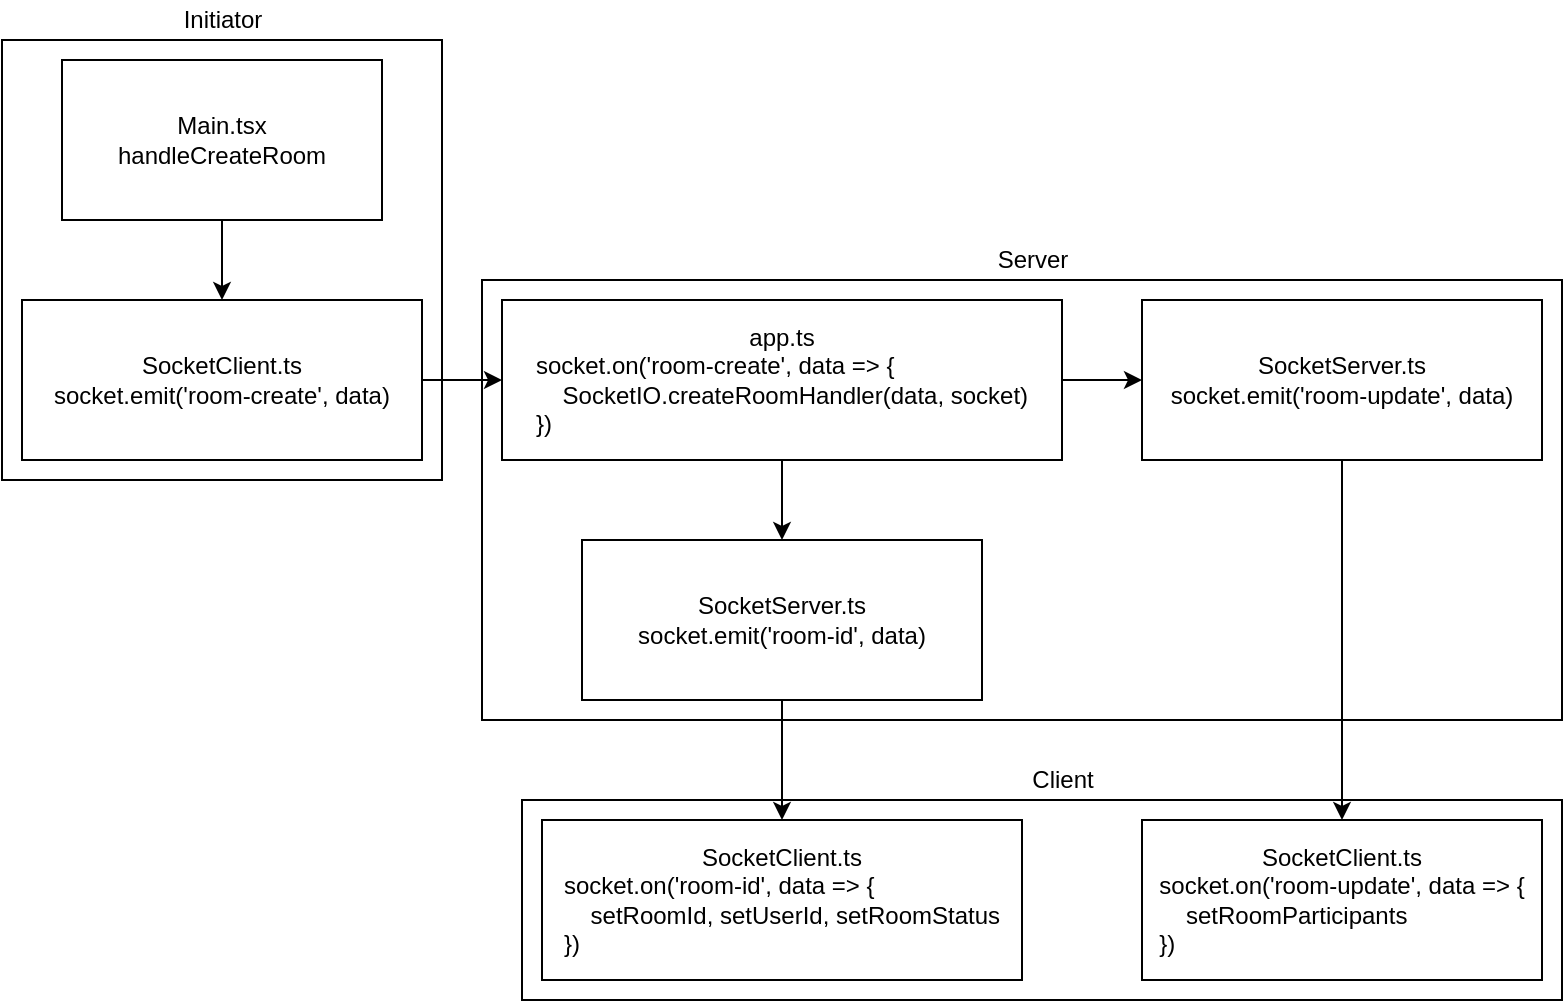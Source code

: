 <mxfile>
    <diagram id="nEc0FypmdmeID4WIMc7n" name="Page-1">
        <mxGraphModel dx="1230" dy="614" grid="1" gridSize="10" guides="1" tooltips="1" connect="1" arrows="1" fold="1" page="1" pageScale="1" pageWidth="827" pageHeight="1169" math="0" shadow="0">
            <root>
                <mxCell id="0"/>
                <mxCell id="1" parent="0"/>
                <mxCell id="6" value="" style="whiteSpace=wrap;html=1;" parent="1" vertex="1">
                    <mxGeometry x="290" y="410" width="520" height="100" as="geometry"/>
                </mxCell>
                <mxCell id="7" value="" style="rounded=0;whiteSpace=wrap;html=1;" parent="1" vertex="1">
                    <mxGeometry x="30" y="30" width="220" height="220" as="geometry"/>
                </mxCell>
                <mxCell id="8" value="" style="whiteSpace=wrap;html=1;" parent="1" vertex="1">
                    <mxGeometry x="270" y="150" width="540" height="220" as="geometry"/>
                </mxCell>
                <mxCell id="9" value="" style="edgeStyle=none;html=1;" parent="1" source="10" target="12" edge="1">
                    <mxGeometry relative="1" as="geometry"/>
                </mxCell>
                <mxCell id="10" value="Main.tsx&lt;br&gt;handleCreateRoom" style="rounded=0;whiteSpace=wrap;html=1;" parent="1" vertex="1">
                    <mxGeometry x="60" y="40" width="160" height="80" as="geometry"/>
                </mxCell>
                <mxCell id="11" value="" style="edgeStyle=none;html=1;" parent="1" source="12" target="15" edge="1">
                    <mxGeometry relative="1" as="geometry"/>
                </mxCell>
                <mxCell id="12" value="SocketClient.ts&lt;br&gt;socket.emit('room-create', data)" style="rounded=0;whiteSpace=wrap;html=1;" parent="1" vertex="1">
                    <mxGeometry x="40" y="160" width="200" height="80" as="geometry"/>
                </mxCell>
                <mxCell id="13" value="" style="edgeStyle=none;html=1;" parent="1" source="15" target="19" edge="1">
                    <mxGeometry relative="1" as="geometry"/>
                </mxCell>
                <mxCell id="14" value="" style="edgeStyle=none;html=1;" parent="1" source="15" target="21" edge="1">
                    <mxGeometry relative="1" as="geometry"/>
                </mxCell>
                <mxCell id="15" value="&lt;span&gt;app.ts&lt;/span&gt;&lt;br&gt;&lt;div style=&quot;text-align: left&quot;&gt;&lt;span&gt;socket.on('room-create', &lt;/span&gt;&lt;span&gt;data =&amp;gt; {&lt;/span&gt;&lt;/div&gt;&lt;div style=&quot;text-align: left&quot;&gt;&lt;span&gt;&amp;nbsp; &amp;nbsp; SocketIO.createRoomHandler(data, socket)&lt;/span&gt;&lt;/div&gt;&lt;span&gt;&lt;div style=&quot;text-align: left&quot;&gt;&lt;span&gt;})&lt;/span&gt;&lt;/div&gt;&lt;/span&gt;" style="rounded=0;whiteSpace=wrap;html=1;" parent="1" vertex="1">
                    <mxGeometry x="280" y="160" width="280" height="80" as="geometry"/>
                </mxCell>
                <mxCell id="16" value="Initiator" style="text;html=1;align=center;verticalAlign=middle;resizable=0;points=[];autosize=1;strokeColor=none;fillColor=none;" parent="1" vertex="1">
                    <mxGeometry x="115" y="10" width="50" height="20" as="geometry"/>
                </mxCell>
                <mxCell id="17" value="Server" style="text;html=1;align=center;verticalAlign=middle;resizable=0;points=[];autosize=1;strokeColor=none;fillColor=none;" parent="1" vertex="1">
                    <mxGeometry x="520" y="130" width="50" height="20" as="geometry"/>
                </mxCell>
                <mxCell id="18" style="edgeStyle=none;html=1;exitX=0.5;exitY=1;exitDx=0;exitDy=0;" parent="1" source="19" target="22" edge="1">
                    <mxGeometry relative="1" as="geometry">
                        <mxPoint x="420" y="440" as="targetPoint"/>
                        <Array as="points"/>
                    </mxGeometry>
                </mxCell>
                <mxCell id="19" value="SocketServer.ts&lt;br&gt;socket.emit('room-id', data)" style="whiteSpace=wrap;html=1;" parent="1" vertex="1">
                    <mxGeometry x="320" y="280" width="200" height="80" as="geometry"/>
                </mxCell>
                <mxCell id="20" style="edgeStyle=none;html=1;exitX=0.5;exitY=1;exitDx=0;exitDy=0;entryX=0.5;entryY=0;entryDx=0;entryDy=0;" parent="1" source="21" target="23" edge="1">
                    <mxGeometry relative="1" as="geometry">
                        <mxPoint x="650" y="240" as="sourcePoint"/>
                        <mxPoint x="700" y="400" as="targetPoint"/>
                        <Array as="points">
                            <mxPoint x="700" y="290"/>
                        </Array>
                    </mxGeometry>
                </mxCell>
                <mxCell id="21" value="SocketServer.ts&lt;br&gt;socket.emit('room-update', data)" style="whiteSpace=wrap;html=1;" parent="1" vertex="1">
                    <mxGeometry x="600" y="160" width="200" height="80" as="geometry"/>
                </mxCell>
                <mxCell id="22" value="SocketClient.ts&lt;br&gt;&lt;div style=&quot;text-align: left&quot;&gt;&lt;span&gt;socket.on('room-id', data =&amp;gt; {&lt;/span&gt;&lt;/div&gt;&lt;div style=&quot;text-align: left&quot;&gt;&lt;span&gt;&amp;nbsp; &amp;nbsp; setRoomId, setUserId, setRoomStatus&lt;/span&gt;&lt;/div&gt;&lt;div style=&quot;text-align: left&quot;&gt;&lt;span&gt;})&lt;/span&gt;&lt;/div&gt;" style="whiteSpace=wrap;html=1;" parent="1" vertex="1">
                    <mxGeometry x="300" y="420" width="240" height="80" as="geometry"/>
                </mxCell>
                <mxCell id="23" value="SocketClient.ts&lt;br&gt;&lt;div style=&quot;text-align: left&quot;&gt;&lt;span&gt;socket.on('room-update', data =&amp;gt; {&lt;/span&gt;&lt;/div&gt;&lt;div style=&quot;text-align: left&quot;&gt;&lt;span&gt;&amp;nbsp; &amp;nbsp; setRoomParticipants&lt;/span&gt;&lt;/div&gt;&lt;div style=&quot;text-align: left&quot;&gt;&lt;span&gt;})&lt;/span&gt;&lt;/div&gt;" style="whiteSpace=wrap;html=1;" parent="1" vertex="1">
                    <mxGeometry x="600" y="420" width="200" height="80" as="geometry"/>
                </mxCell>
                <mxCell id="24" value="Client" style="text;html=1;align=center;verticalAlign=middle;resizable=0;points=[];autosize=1;strokeColor=none;fillColor=none;" parent="1" vertex="1">
                    <mxGeometry x="535" y="390" width="50" height="20" as="geometry"/>
                </mxCell>
            </root>
        </mxGraphModel>
    </diagram>
</mxfile>